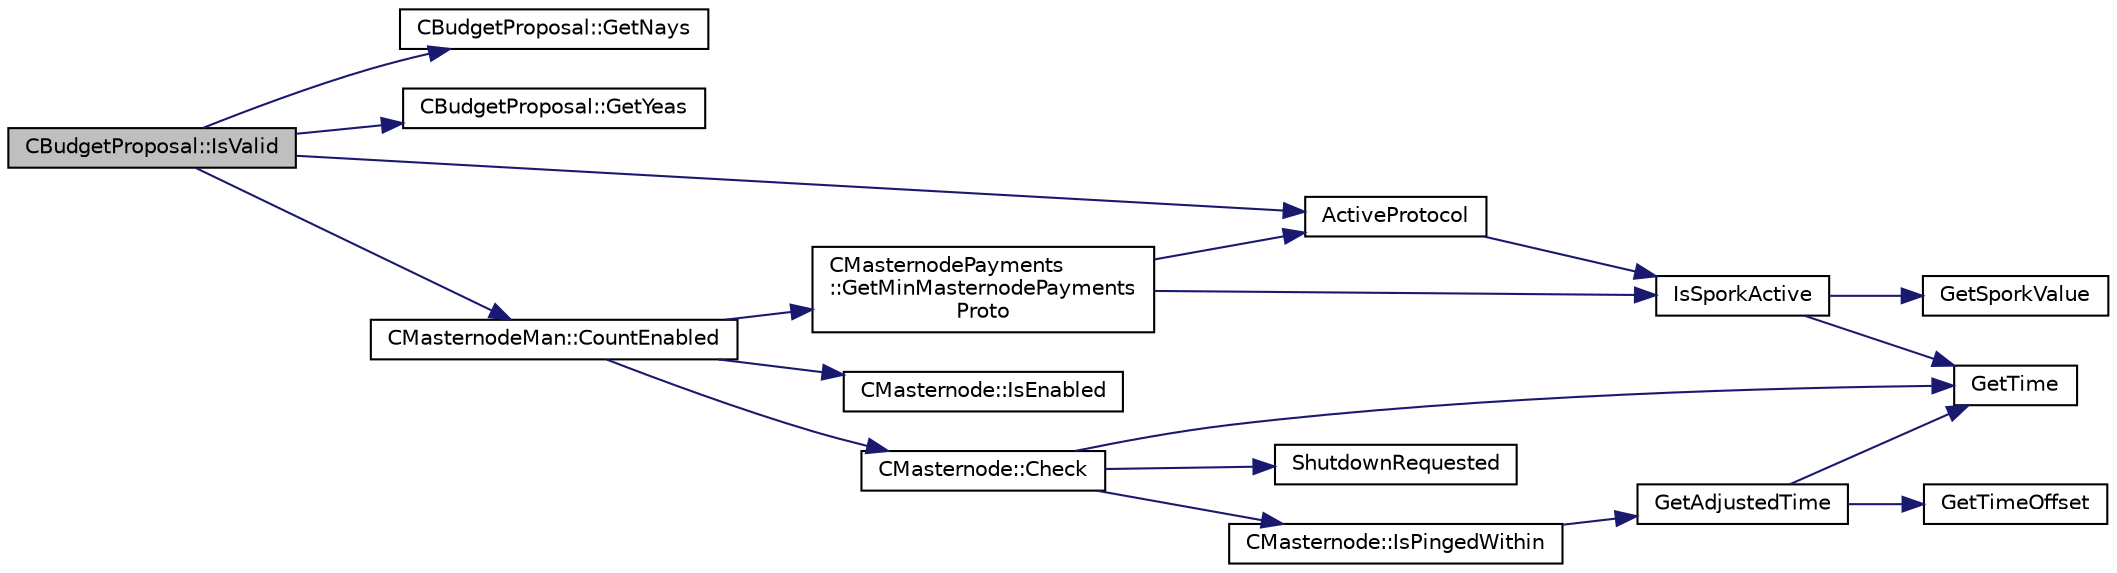 digraph "CBudgetProposal::IsValid"
{
  edge [fontname="Helvetica",fontsize="10",labelfontname="Helvetica",labelfontsize="10"];
  node [fontname="Helvetica",fontsize="10",shape=record];
  rankdir="LR";
  Node174 [label="CBudgetProposal::IsValid",height=0.2,width=0.4,color="black", fillcolor="grey75", style="filled", fontcolor="black"];
  Node174 -> Node175 [color="midnightblue",fontsize="10",style="solid",fontname="Helvetica"];
  Node175 [label="CBudgetProposal::GetNays",height=0.2,width=0.4,color="black", fillcolor="white", style="filled",URL="$class_c_budget_proposal.html#a25210a8820448464f88721937b4570a5"];
  Node174 -> Node176 [color="midnightblue",fontsize="10",style="solid",fontname="Helvetica"];
  Node176 [label="CBudgetProposal::GetYeas",height=0.2,width=0.4,color="black", fillcolor="white", style="filled",URL="$class_c_budget_proposal.html#afa25c9e366bff2c00ba488ce5d89e0d1"];
  Node174 -> Node177 [color="midnightblue",fontsize="10",style="solid",fontname="Helvetica"];
  Node177 [label="CMasternodeMan::CountEnabled",height=0.2,width=0.4,color="black", fillcolor="white", style="filled",URL="$class_c_masternode_man.html#ae495279a035d7d259375ae95cbde28f4"];
  Node177 -> Node178 [color="midnightblue",fontsize="10",style="solid",fontname="Helvetica"];
  Node178 [label="CMasternodePayments\l::GetMinMasternodePayments\lProto",height=0.2,width=0.4,color="black", fillcolor="white", style="filled",URL="$class_c_masternode_payments.html#adb98cc9f21cf8746c0b6ac3131b85dfb"];
  Node178 -> Node179 [color="midnightblue",fontsize="10",style="solid",fontname="Helvetica"];
  Node179 [label="IsSporkActive",height=0.2,width=0.4,color="black", fillcolor="white", style="filled",URL="$spork_8cpp.html#a3305663176e21e81c80dc951a7f8ea5e"];
  Node179 -> Node180 [color="midnightblue",fontsize="10",style="solid",fontname="Helvetica"];
  Node180 [label="GetSporkValue",height=0.2,width=0.4,color="black", fillcolor="white", style="filled",URL="$spork_8cpp.html#a7125c44e1c9a54dc7c28556b3fb24a8f"];
  Node179 -> Node181 [color="midnightblue",fontsize="10",style="solid",fontname="Helvetica"];
  Node181 [label="GetTime",height=0.2,width=0.4,color="black", fillcolor="white", style="filled",URL="$utiltime_8cpp.html#a46fac5fba8ba905b5f9acb364f5d8c6f",tooltip="For unit testing. "];
  Node178 -> Node182 [color="midnightblue",fontsize="10",style="solid",fontname="Helvetica"];
  Node182 [label="ActiveProtocol",height=0.2,width=0.4,color="black", fillcolor="white", style="filled",URL="$main_8cpp.html#a138f84e8c8976fe85712b695c32ee3c7",tooltip="See whether the protocol update is enforced for connected nodes. "];
  Node182 -> Node179 [color="midnightblue",fontsize="10",style="solid",fontname="Helvetica"];
  Node177 -> Node183 [color="midnightblue",fontsize="10",style="solid",fontname="Helvetica"];
  Node183 [label="CMasternode::Check",height=0.2,width=0.4,color="black", fillcolor="white", style="filled",URL="$class_c_masternode.html#aa5892c0b8ec6d2a05cbb081cb1e0aa3c"];
  Node183 -> Node184 [color="midnightblue",fontsize="10",style="solid",fontname="Helvetica"];
  Node184 [label="ShutdownRequested",height=0.2,width=0.4,color="black", fillcolor="white", style="filled",URL="$init_8cpp.html#a6f201ca9fe6b594f1985c12b4482ea5a"];
  Node183 -> Node181 [color="midnightblue",fontsize="10",style="solid",fontname="Helvetica"];
  Node183 -> Node185 [color="midnightblue",fontsize="10",style="solid",fontname="Helvetica"];
  Node185 [label="CMasternode::IsPingedWithin",height=0.2,width=0.4,color="black", fillcolor="white", style="filled",URL="$class_c_masternode.html#ab4d54c22f0e31b0d2ee111c6b11d7e72"];
  Node185 -> Node186 [color="midnightblue",fontsize="10",style="solid",fontname="Helvetica"];
  Node186 [label="GetAdjustedTime",height=0.2,width=0.4,color="black", fillcolor="white", style="filled",URL="$timedata_8cpp.html#a09f81b9c7650f898cf3cf305b87547e6"];
  Node186 -> Node181 [color="midnightblue",fontsize="10",style="solid",fontname="Helvetica"];
  Node186 -> Node187 [color="midnightblue",fontsize="10",style="solid",fontname="Helvetica"];
  Node187 [label="GetTimeOffset",height=0.2,width=0.4,color="black", fillcolor="white", style="filled",URL="$timedata_8cpp.html#a50ca5344c75631267633f15cfe5e983e",tooltip="\"Never go to sea with two chronometers; take one or three.\" Our three time sources are: ..."];
  Node177 -> Node188 [color="midnightblue",fontsize="10",style="solid",fontname="Helvetica"];
  Node188 [label="CMasternode::IsEnabled",height=0.2,width=0.4,color="black", fillcolor="white", style="filled",URL="$class_c_masternode.html#a08782379f6ba10e9087b39f0cef19bce"];
  Node174 -> Node182 [color="midnightblue",fontsize="10",style="solid",fontname="Helvetica"];
}

